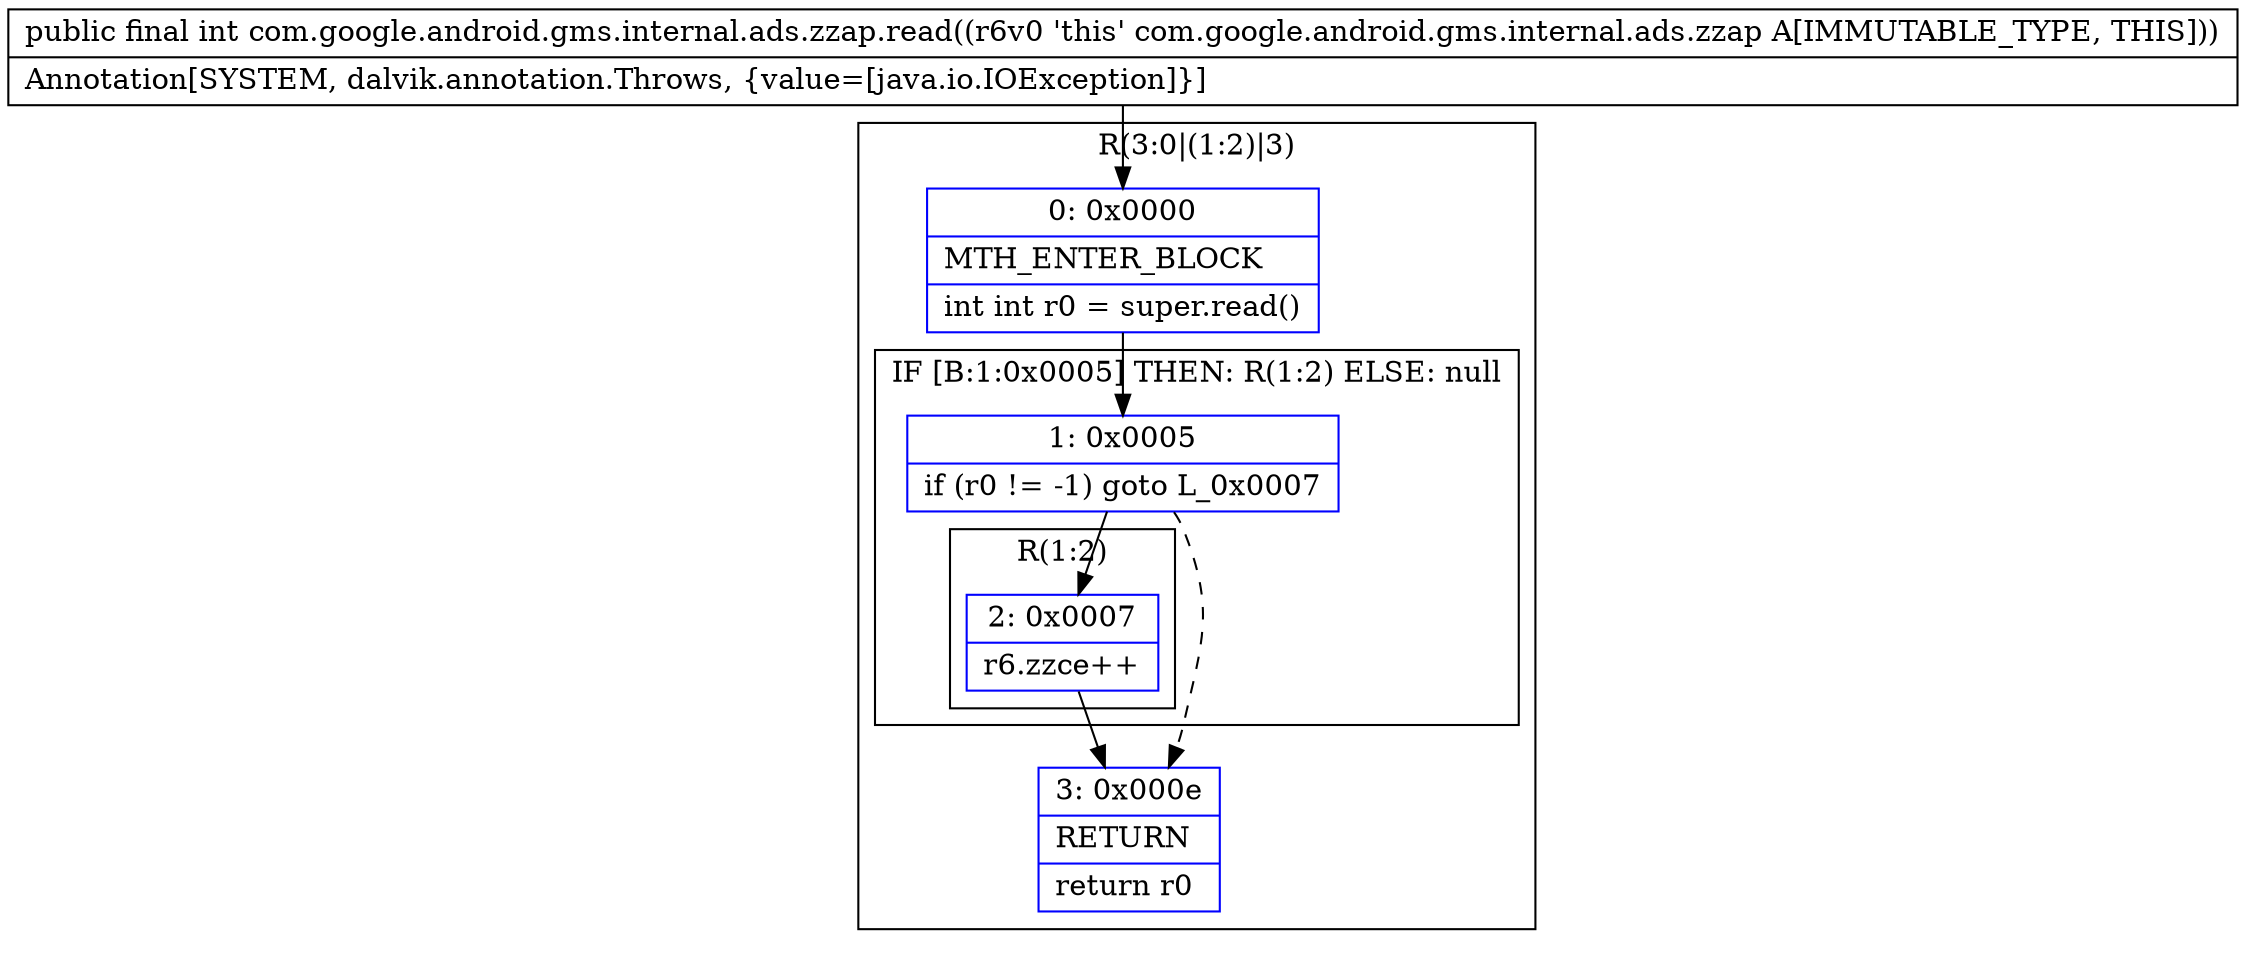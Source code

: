 digraph "CFG forcom.google.android.gms.internal.ads.zzap.read()I" {
subgraph cluster_Region_795202954 {
label = "R(3:0|(1:2)|3)";
node [shape=record,color=blue];
Node_0 [shape=record,label="{0\:\ 0x0000|MTH_ENTER_BLOCK\l|int int r0 = super.read()\l}"];
subgraph cluster_IfRegion_2035486228 {
label = "IF [B:1:0x0005] THEN: R(1:2) ELSE: null";
node [shape=record,color=blue];
Node_1 [shape=record,label="{1\:\ 0x0005|if (r0 != \-1) goto L_0x0007\l}"];
subgraph cluster_Region_1381820561 {
label = "R(1:2)";
node [shape=record,color=blue];
Node_2 [shape=record,label="{2\:\ 0x0007|r6.zzce++\l}"];
}
}
Node_3 [shape=record,label="{3\:\ 0x000e|RETURN\l|return r0\l}"];
}
MethodNode[shape=record,label="{public final int com.google.android.gms.internal.ads.zzap.read((r6v0 'this' com.google.android.gms.internal.ads.zzap A[IMMUTABLE_TYPE, THIS]))  | Annotation[SYSTEM, dalvik.annotation.Throws, \{value=[java.io.IOException]\}]\l}"];
MethodNode -> Node_0;
Node_0 -> Node_1;
Node_1 -> Node_2;
Node_1 -> Node_3[style=dashed];
Node_2 -> Node_3;
}

